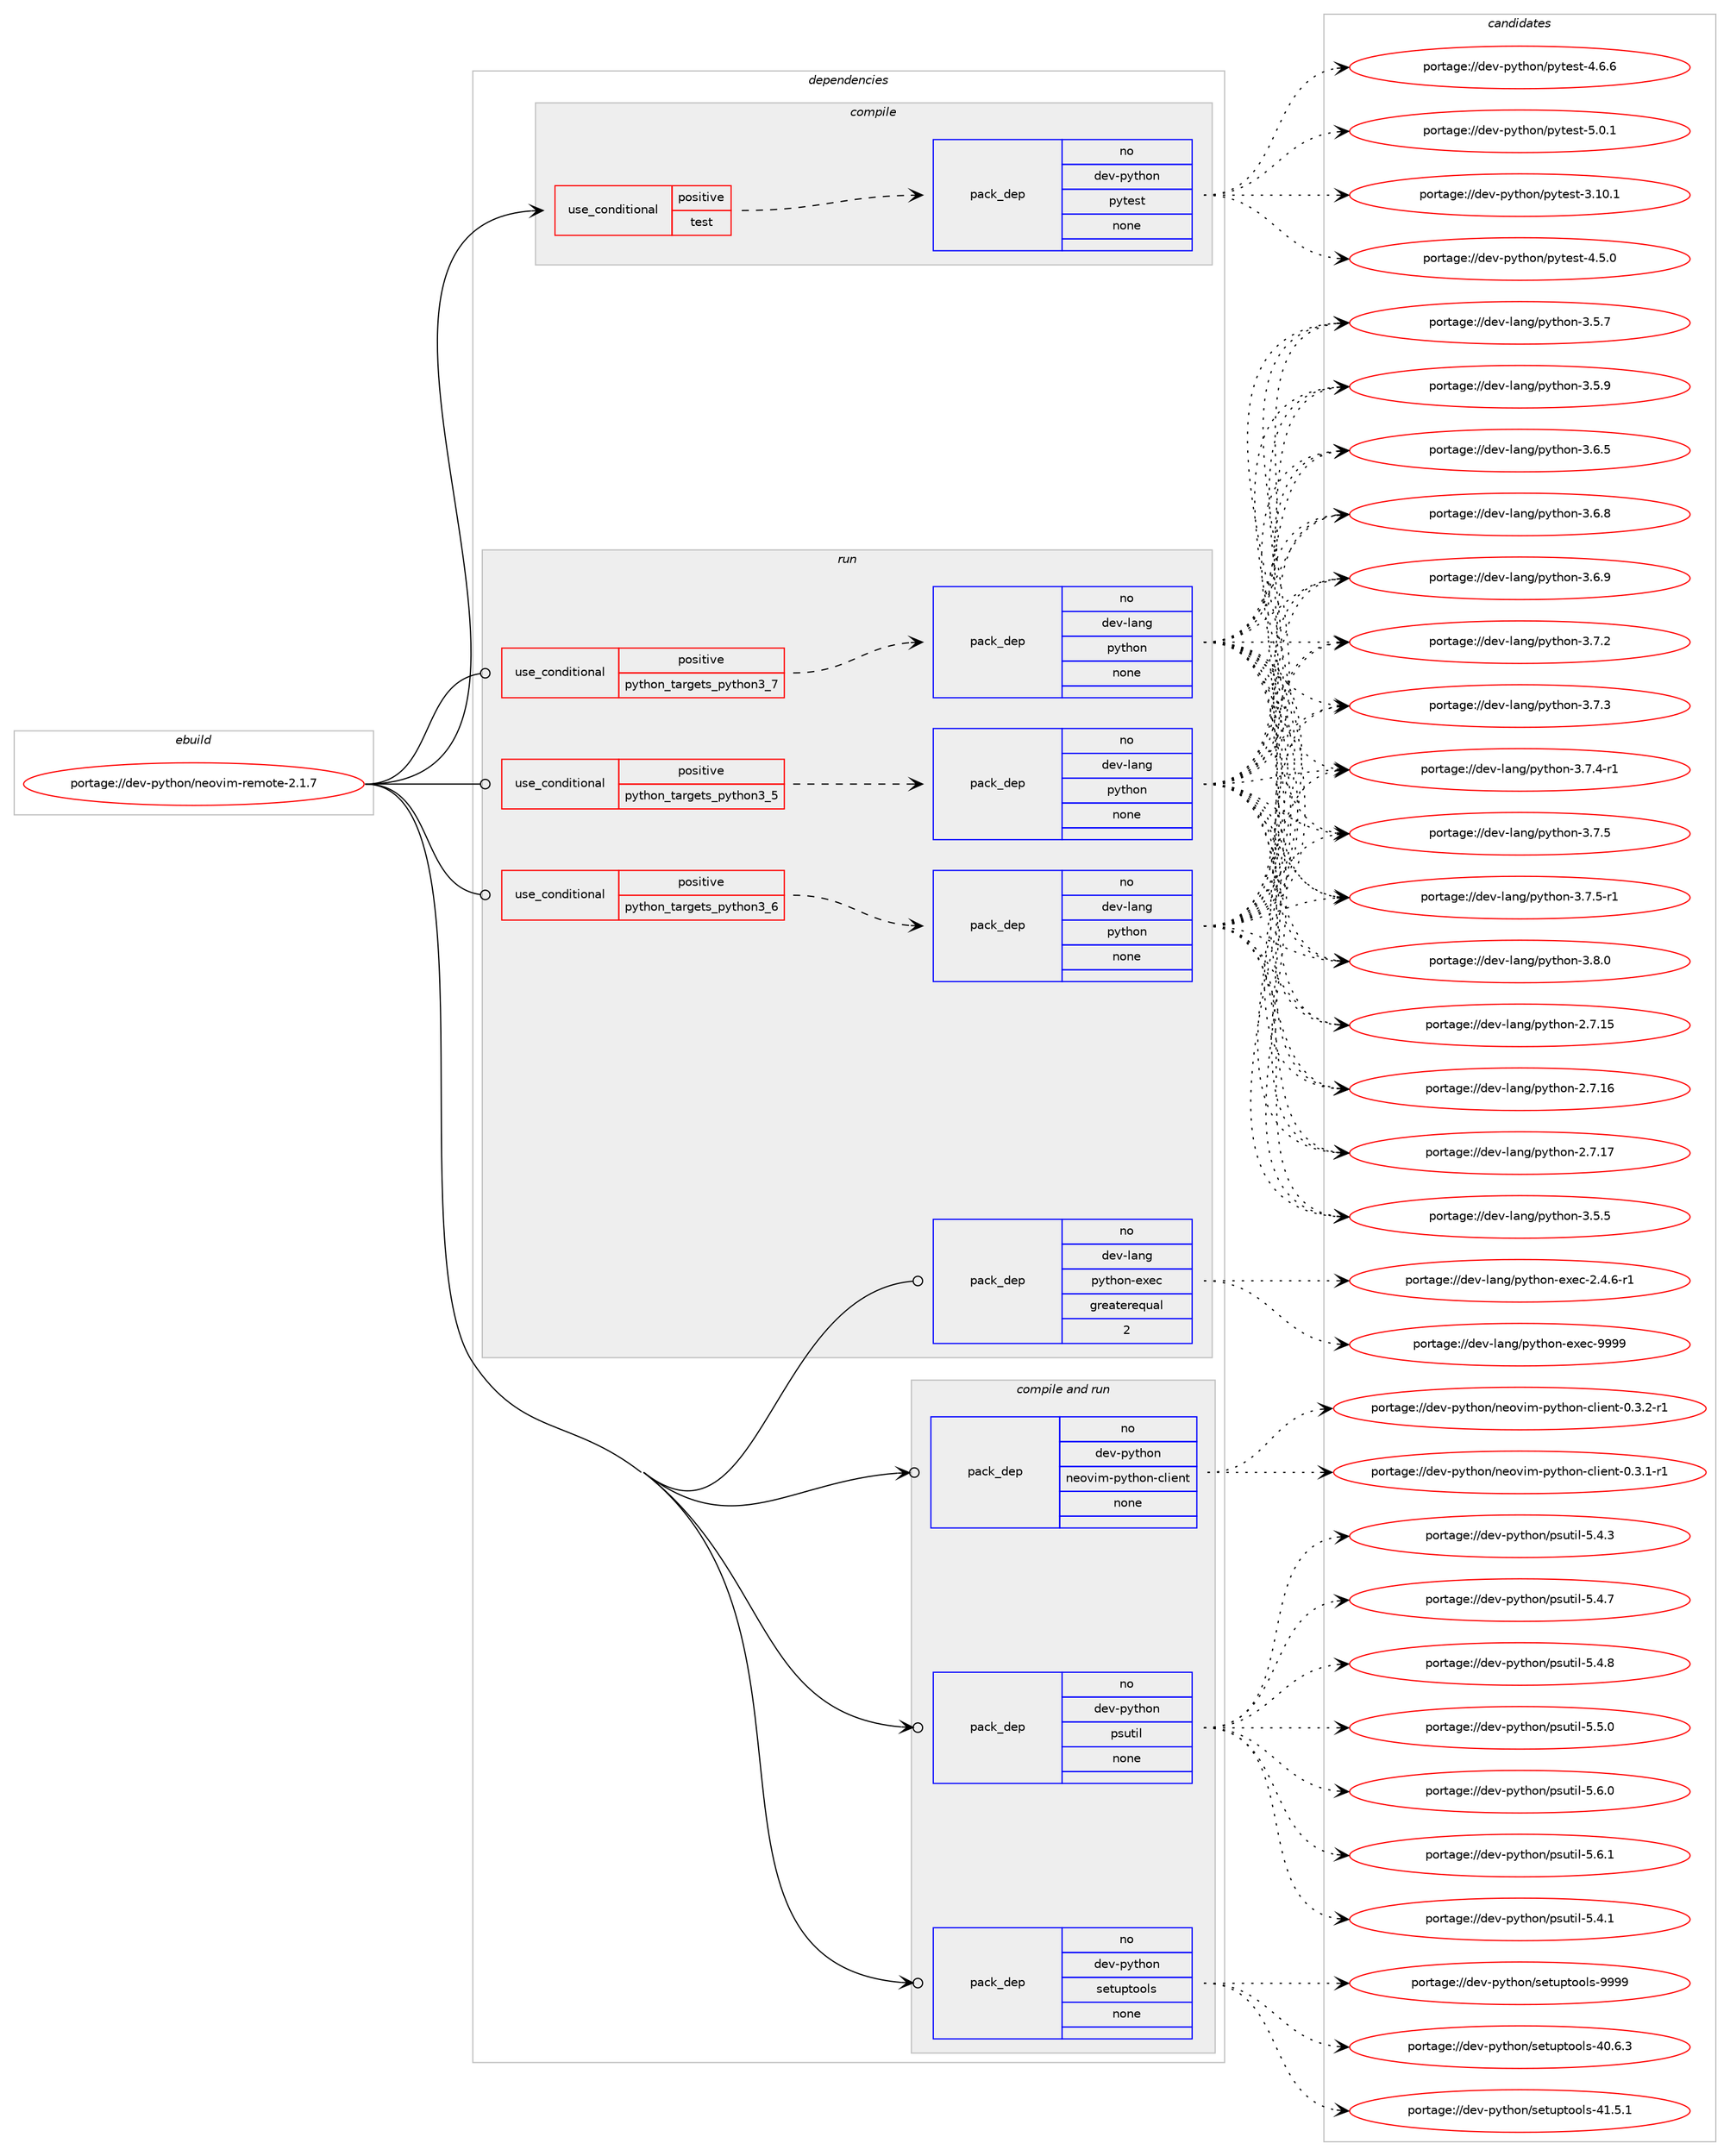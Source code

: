 digraph prolog {

# *************
# Graph options
# *************

newrank=true;
concentrate=true;
compound=true;
graph [rankdir=LR,fontname=Helvetica,fontsize=10,ranksep=1.5];#, ranksep=2.5, nodesep=0.2];
edge  [arrowhead=vee];
node  [fontname=Helvetica,fontsize=10];

# **********
# The ebuild
# **********

subgraph cluster_leftcol {
color=gray;
rank=same;
label=<<i>ebuild</i>>;
id [label="portage://dev-python/neovim-remote-2.1.7", color=red, width=4, href="../dev-python/neovim-remote-2.1.7.svg"];
}

# ****************
# The dependencies
# ****************

subgraph cluster_midcol {
color=gray;
label=<<i>dependencies</i>>;
subgraph cluster_compile {
fillcolor="#eeeeee";
style=filled;
label=<<i>compile</i>>;
subgraph cond32268 {
dependency151078 [label=<<TABLE BORDER="0" CELLBORDER="1" CELLSPACING="0" CELLPADDING="4"><TR><TD ROWSPAN="3" CELLPADDING="10">use_conditional</TD></TR><TR><TD>positive</TD></TR><TR><TD>test</TD></TR></TABLE>>, shape=none, color=red];
subgraph pack115484 {
dependency151079 [label=<<TABLE BORDER="0" CELLBORDER="1" CELLSPACING="0" CELLPADDING="4" WIDTH="220"><TR><TD ROWSPAN="6" CELLPADDING="30">pack_dep</TD></TR><TR><TD WIDTH="110">no</TD></TR><TR><TD>dev-python</TD></TR><TR><TD>pytest</TD></TR><TR><TD>none</TD></TR><TR><TD></TD></TR></TABLE>>, shape=none, color=blue];
}
dependency151078:e -> dependency151079:w [weight=20,style="dashed",arrowhead="vee"];
}
id:e -> dependency151078:w [weight=20,style="solid",arrowhead="vee"];
}
subgraph cluster_compileandrun {
fillcolor="#eeeeee";
style=filled;
label=<<i>compile and run</i>>;
subgraph pack115485 {
dependency151080 [label=<<TABLE BORDER="0" CELLBORDER="1" CELLSPACING="0" CELLPADDING="4" WIDTH="220"><TR><TD ROWSPAN="6" CELLPADDING="30">pack_dep</TD></TR><TR><TD WIDTH="110">no</TD></TR><TR><TD>dev-python</TD></TR><TR><TD>neovim-python-client</TD></TR><TR><TD>none</TD></TR><TR><TD></TD></TR></TABLE>>, shape=none, color=blue];
}
id:e -> dependency151080:w [weight=20,style="solid",arrowhead="odotvee"];
subgraph pack115486 {
dependency151081 [label=<<TABLE BORDER="0" CELLBORDER="1" CELLSPACING="0" CELLPADDING="4" WIDTH="220"><TR><TD ROWSPAN="6" CELLPADDING="30">pack_dep</TD></TR><TR><TD WIDTH="110">no</TD></TR><TR><TD>dev-python</TD></TR><TR><TD>psutil</TD></TR><TR><TD>none</TD></TR><TR><TD></TD></TR></TABLE>>, shape=none, color=blue];
}
id:e -> dependency151081:w [weight=20,style="solid",arrowhead="odotvee"];
subgraph pack115487 {
dependency151082 [label=<<TABLE BORDER="0" CELLBORDER="1" CELLSPACING="0" CELLPADDING="4" WIDTH="220"><TR><TD ROWSPAN="6" CELLPADDING="30">pack_dep</TD></TR><TR><TD WIDTH="110">no</TD></TR><TR><TD>dev-python</TD></TR><TR><TD>setuptools</TD></TR><TR><TD>none</TD></TR><TR><TD></TD></TR></TABLE>>, shape=none, color=blue];
}
id:e -> dependency151082:w [weight=20,style="solid",arrowhead="odotvee"];
}
subgraph cluster_run {
fillcolor="#eeeeee";
style=filled;
label=<<i>run</i>>;
subgraph cond32269 {
dependency151083 [label=<<TABLE BORDER="0" CELLBORDER="1" CELLSPACING="0" CELLPADDING="4"><TR><TD ROWSPAN="3" CELLPADDING="10">use_conditional</TD></TR><TR><TD>positive</TD></TR><TR><TD>python_targets_python3_5</TD></TR></TABLE>>, shape=none, color=red];
subgraph pack115488 {
dependency151084 [label=<<TABLE BORDER="0" CELLBORDER="1" CELLSPACING="0" CELLPADDING="4" WIDTH="220"><TR><TD ROWSPAN="6" CELLPADDING="30">pack_dep</TD></TR><TR><TD WIDTH="110">no</TD></TR><TR><TD>dev-lang</TD></TR><TR><TD>python</TD></TR><TR><TD>none</TD></TR><TR><TD></TD></TR></TABLE>>, shape=none, color=blue];
}
dependency151083:e -> dependency151084:w [weight=20,style="dashed",arrowhead="vee"];
}
id:e -> dependency151083:w [weight=20,style="solid",arrowhead="odot"];
subgraph cond32270 {
dependency151085 [label=<<TABLE BORDER="0" CELLBORDER="1" CELLSPACING="0" CELLPADDING="4"><TR><TD ROWSPAN="3" CELLPADDING="10">use_conditional</TD></TR><TR><TD>positive</TD></TR><TR><TD>python_targets_python3_6</TD></TR></TABLE>>, shape=none, color=red];
subgraph pack115489 {
dependency151086 [label=<<TABLE BORDER="0" CELLBORDER="1" CELLSPACING="0" CELLPADDING="4" WIDTH="220"><TR><TD ROWSPAN="6" CELLPADDING="30">pack_dep</TD></TR><TR><TD WIDTH="110">no</TD></TR><TR><TD>dev-lang</TD></TR><TR><TD>python</TD></TR><TR><TD>none</TD></TR><TR><TD></TD></TR></TABLE>>, shape=none, color=blue];
}
dependency151085:e -> dependency151086:w [weight=20,style="dashed",arrowhead="vee"];
}
id:e -> dependency151085:w [weight=20,style="solid",arrowhead="odot"];
subgraph cond32271 {
dependency151087 [label=<<TABLE BORDER="0" CELLBORDER="1" CELLSPACING="0" CELLPADDING="4"><TR><TD ROWSPAN="3" CELLPADDING="10">use_conditional</TD></TR><TR><TD>positive</TD></TR><TR><TD>python_targets_python3_7</TD></TR></TABLE>>, shape=none, color=red];
subgraph pack115490 {
dependency151088 [label=<<TABLE BORDER="0" CELLBORDER="1" CELLSPACING="0" CELLPADDING="4" WIDTH="220"><TR><TD ROWSPAN="6" CELLPADDING="30">pack_dep</TD></TR><TR><TD WIDTH="110">no</TD></TR><TR><TD>dev-lang</TD></TR><TR><TD>python</TD></TR><TR><TD>none</TD></TR><TR><TD></TD></TR></TABLE>>, shape=none, color=blue];
}
dependency151087:e -> dependency151088:w [weight=20,style="dashed",arrowhead="vee"];
}
id:e -> dependency151087:w [weight=20,style="solid",arrowhead="odot"];
subgraph pack115491 {
dependency151089 [label=<<TABLE BORDER="0" CELLBORDER="1" CELLSPACING="0" CELLPADDING="4" WIDTH="220"><TR><TD ROWSPAN="6" CELLPADDING="30">pack_dep</TD></TR><TR><TD WIDTH="110">no</TD></TR><TR><TD>dev-lang</TD></TR><TR><TD>python-exec</TD></TR><TR><TD>greaterequal</TD></TR><TR><TD>2</TD></TR></TABLE>>, shape=none, color=blue];
}
id:e -> dependency151089:w [weight=20,style="solid",arrowhead="odot"];
}
}

# **************
# The candidates
# **************

subgraph cluster_choices {
rank=same;
color=gray;
label=<<i>candidates</i>>;

subgraph choice115484 {
color=black;
nodesep=1;
choiceportage100101118451121211161041111104711212111610111511645514649484649 [label="portage://dev-python/pytest-3.10.1", color=red, width=4,href="../dev-python/pytest-3.10.1.svg"];
choiceportage1001011184511212111610411111047112121116101115116455246534648 [label="portage://dev-python/pytest-4.5.0", color=red, width=4,href="../dev-python/pytest-4.5.0.svg"];
choiceportage1001011184511212111610411111047112121116101115116455246544654 [label="portage://dev-python/pytest-4.6.6", color=red, width=4,href="../dev-python/pytest-4.6.6.svg"];
choiceportage1001011184511212111610411111047112121116101115116455346484649 [label="portage://dev-python/pytest-5.0.1", color=red, width=4,href="../dev-python/pytest-5.0.1.svg"];
dependency151079:e -> choiceportage100101118451121211161041111104711212111610111511645514649484649:w [style=dotted,weight="100"];
dependency151079:e -> choiceportage1001011184511212111610411111047112121116101115116455246534648:w [style=dotted,weight="100"];
dependency151079:e -> choiceportage1001011184511212111610411111047112121116101115116455246544654:w [style=dotted,weight="100"];
dependency151079:e -> choiceportage1001011184511212111610411111047112121116101115116455346484649:w [style=dotted,weight="100"];
}
subgraph choice115485 {
color=black;
nodesep=1;
choiceportage10010111845112121116104111110471101011111181051094511212111610411111045991081051011101164548465146494511449 [label="portage://dev-python/neovim-python-client-0.3.1-r1", color=red, width=4,href="../dev-python/neovim-python-client-0.3.1-r1.svg"];
choiceportage10010111845112121116104111110471101011111181051094511212111610411111045991081051011101164548465146504511449 [label="portage://dev-python/neovim-python-client-0.3.2-r1", color=red, width=4,href="../dev-python/neovim-python-client-0.3.2-r1.svg"];
dependency151080:e -> choiceportage10010111845112121116104111110471101011111181051094511212111610411111045991081051011101164548465146494511449:w [style=dotted,weight="100"];
dependency151080:e -> choiceportage10010111845112121116104111110471101011111181051094511212111610411111045991081051011101164548465146504511449:w [style=dotted,weight="100"];
}
subgraph choice115486 {
color=black;
nodesep=1;
choiceportage1001011184511212111610411111047112115117116105108455346524649 [label="portage://dev-python/psutil-5.4.1", color=red, width=4,href="../dev-python/psutil-5.4.1.svg"];
choiceportage1001011184511212111610411111047112115117116105108455346524651 [label="portage://dev-python/psutil-5.4.3", color=red, width=4,href="../dev-python/psutil-5.4.3.svg"];
choiceportage1001011184511212111610411111047112115117116105108455346524655 [label="portage://dev-python/psutil-5.4.7", color=red, width=4,href="../dev-python/psutil-5.4.7.svg"];
choiceportage1001011184511212111610411111047112115117116105108455346524656 [label="portage://dev-python/psutil-5.4.8", color=red, width=4,href="../dev-python/psutil-5.4.8.svg"];
choiceportage1001011184511212111610411111047112115117116105108455346534648 [label="portage://dev-python/psutil-5.5.0", color=red, width=4,href="../dev-python/psutil-5.5.0.svg"];
choiceportage1001011184511212111610411111047112115117116105108455346544648 [label="portage://dev-python/psutil-5.6.0", color=red, width=4,href="../dev-python/psutil-5.6.0.svg"];
choiceportage1001011184511212111610411111047112115117116105108455346544649 [label="portage://dev-python/psutil-5.6.1", color=red, width=4,href="../dev-python/psutil-5.6.1.svg"];
dependency151081:e -> choiceportage1001011184511212111610411111047112115117116105108455346524649:w [style=dotted,weight="100"];
dependency151081:e -> choiceportage1001011184511212111610411111047112115117116105108455346524651:w [style=dotted,weight="100"];
dependency151081:e -> choiceportage1001011184511212111610411111047112115117116105108455346524655:w [style=dotted,weight="100"];
dependency151081:e -> choiceportage1001011184511212111610411111047112115117116105108455346524656:w [style=dotted,weight="100"];
dependency151081:e -> choiceportage1001011184511212111610411111047112115117116105108455346534648:w [style=dotted,weight="100"];
dependency151081:e -> choiceportage1001011184511212111610411111047112115117116105108455346544648:w [style=dotted,weight="100"];
dependency151081:e -> choiceportage1001011184511212111610411111047112115117116105108455346544649:w [style=dotted,weight="100"];
}
subgraph choice115487 {
color=black;
nodesep=1;
choiceportage100101118451121211161041111104711510111611711211611111110811545524846544651 [label="portage://dev-python/setuptools-40.6.3", color=red, width=4,href="../dev-python/setuptools-40.6.3.svg"];
choiceportage100101118451121211161041111104711510111611711211611111110811545524946534649 [label="portage://dev-python/setuptools-41.5.1", color=red, width=4,href="../dev-python/setuptools-41.5.1.svg"];
choiceportage10010111845112121116104111110471151011161171121161111111081154557575757 [label="portage://dev-python/setuptools-9999", color=red, width=4,href="../dev-python/setuptools-9999.svg"];
dependency151082:e -> choiceportage100101118451121211161041111104711510111611711211611111110811545524846544651:w [style=dotted,weight="100"];
dependency151082:e -> choiceportage100101118451121211161041111104711510111611711211611111110811545524946534649:w [style=dotted,weight="100"];
dependency151082:e -> choiceportage10010111845112121116104111110471151011161171121161111111081154557575757:w [style=dotted,weight="100"];
}
subgraph choice115488 {
color=black;
nodesep=1;
choiceportage10010111845108971101034711212111610411111045504655464953 [label="portage://dev-lang/python-2.7.15", color=red, width=4,href="../dev-lang/python-2.7.15.svg"];
choiceportage10010111845108971101034711212111610411111045504655464954 [label="portage://dev-lang/python-2.7.16", color=red, width=4,href="../dev-lang/python-2.7.16.svg"];
choiceportage10010111845108971101034711212111610411111045504655464955 [label="portage://dev-lang/python-2.7.17", color=red, width=4,href="../dev-lang/python-2.7.17.svg"];
choiceportage100101118451089711010347112121116104111110455146534653 [label="portage://dev-lang/python-3.5.5", color=red, width=4,href="../dev-lang/python-3.5.5.svg"];
choiceportage100101118451089711010347112121116104111110455146534655 [label="portage://dev-lang/python-3.5.7", color=red, width=4,href="../dev-lang/python-3.5.7.svg"];
choiceportage100101118451089711010347112121116104111110455146534657 [label="portage://dev-lang/python-3.5.9", color=red, width=4,href="../dev-lang/python-3.5.9.svg"];
choiceportage100101118451089711010347112121116104111110455146544653 [label="portage://dev-lang/python-3.6.5", color=red, width=4,href="../dev-lang/python-3.6.5.svg"];
choiceportage100101118451089711010347112121116104111110455146544656 [label="portage://dev-lang/python-3.6.8", color=red, width=4,href="../dev-lang/python-3.6.8.svg"];
choiceportage100101118451089711010347112121116104111110455146544657 [label="portage://dev-lang/python-3.6.9", color=red, width=4,href="../dev-lang/python-3.6.9.svg"];
choiceportage100101118451089711010347112121116104111110455146554650 [label="portage://dev-lang/python-3.7.2", color=red, width=4,href="../dev-lang/python-3.7.2.svg"];
choiceportage100101118451089711010347112121116104111110455146554651 [label="portage://dev-lang/python-3.7.3", color=red, width=4,href="../dev-lang/python-3.7.3.svg"];
choiceportage1001011184510897110103471121211161041111104551465546524511449 [label="portage://dev-lang/python-3.7.4-r1", color=red, width=4,href="../dev-lang/python-3.7.4-r1.svg"];
choiceportage100101118451089711010347112121116104111110455146554653 [label="portage://dev-lang/python-3.7.5", color=red, width=4,href="../dev-lang/python-3.7.5.svg"];
choiceportage1001011184510897110103471121211161041111104551465546534511449 [label="portage://dev-lang/python-3.7.5-r1", color=red, width=4,href="../dev-lang/python-3.7.5-r1.svg"];
choiceportage100101118451089711010347112121116104111110455146564648 [label="portage://dev-lang/python-3.8.0", color=red, width=4,href="../dev-lang/python-3.8.0.svg"];
dependency151084:e -> choiceportage10010111845108971101034711212111610411111045504655464953:w [style=dotted,weight="100"];
dependency151084:e -> choiceportage10010111845108971101034711212111610411111045504655464954:w [style=dotted,weight="100"];
dependency151084:e -> choiceportage10010111845108971101034711212111610411111045504655464955:w [style=dotted,weight="100"];
dependency151084:e -> choiceportage100101118451089711010347112121116104111110455146534653:w [style=dotted,weight="100"];
dependency151084:e -> choiceportage100101118451089711010347112121116104111110455146534655:w [style=dotted,weight="100"];
dependency151084:e -> choiceportage100101118451089711010347112121116104111110455146534657:w [style=dotted,weight="100"];
dependency151084:e -> choiceportage100101118451089711010347112121116104111110455146544653:w [style=dotted,weight="100"];
dependency151084:e -> choiceportage100101118451089711010347112121116104111110455146544656:w [style=dotted,weight="100"];
dependency151084:e -> choiceportage100101118451089711010347112121116104111110455146544657:w [style=dotted,weight="100"];
dependency151084:e -> choiceportage100101118451089711010347112121116104111110455146554650:w [style=dotted,weight="100"];
dependency151084:e -> choiceportage100101118451089711010347112121116104111110455146554651:w [style=dotted,weight="100"];
dependency151084:e -> choiceportage1001011184510897110103471121211161041111104551465546524511449:w [style=dotted,weight="100"];
dependency151084:e -> choiceportage100101118451089711010347112121116104111110455146554653:w [style=dotted,weight="100"];
dependency151084:e -> choiceportage1001011184510897110103471121211161041111104551465546534511449:w [style=dotted,weight="100"];
dependency151084:e -> choiceportage100101118451089711010347112121116104111110455146564648:w [style=dotted,weight="100"];
}
subgraph choice115489 {
color=black;
nodesep=1;
choiceportage10010111845108971101034711212111610411111045504655464953 [label="portage://dev-lang/python-2.7.15", color=red, width=4,href="../dev-lang/python-2.7.15.svg"];
choiceportage10010111845108971101034711212111610411111045504655464954 [label="portage://dev-lang/python-2.7.16", color=red, width=4,href="../dev-lang/python-2.7.16.svg"];
choiceportage10010111845108971101034711212111610411111045504655464955 [label="portage://dev-lang/python-2.7.17", color=red, width=4,href="../dev-lang/python-2.7.17.svg"];
choiceportage100101118451089711010347112121116104111110455146534653 [label="portage://dev-lang/python-3.5.5", color=red, width=4,href="../dev-lang/python-3.5.5.svg"];
choiceportage100101118451089711010347112121116104111110455146534655 [label="portage://dev-lang/python-3.5.7", color=red, width=4,href="../dev-lang/python-3.5.7.svg"];
choiceportage100101118451089711010347112121116104111110455146534657 [label="portage://dev-lang/python-3.5.9", color=red, width=4,href="../dev-lang/python-3.5.9.svg"];
choiceportage100101118451089711010347112121116104111110455146544653 [label="portage://dev-lang/python-3.6.5", color=red, width=4,href="../dev-lang/python-3.6.5.svg"];
choiceportage100101118451089711010347112121116104111110455146544656 [label="portage://dev-lang/python-3.6.8", color=red, width=4,href="../dev-lang/python-3.6.8.svg"];
choiceportage100101118451089711010347112121116104111110455146544657 [label="portage://dev-lang/python-3.6.9", color=red, width=4,href="../dev-lang/python-3.6.9.svg"];
choiceportage100101118451089711010347112121116104111110455146554650 [label="portage://dev-lang/python-3.7.2", color=red, width=4,href="../dev-lang/python-3.7.2.svg"];
choiceportage100101118451089711010347112121116104111110455146554651 [label="portage://dev-lang/python-3.7.3", color=red, width=4,href="../dev-lang/python-3.7.3.svg"];
choiceportage1001011184510897110103471121211161041111104551465546524511449 [label="portage://dev-lang/python-3.7.4-r1", color=red, width=4,href="../dev-lang/python-3.7.4-r1.svg"];
choiceportage100101118451089711010347112121116104111110455146554653 [label="portage://dev-lang/python-3.7.5", color=red, width=4,href="../dev-lang/python-3.7.5.svg"];
choiceportage1001011184510897110103471121211161041111104551465546534511449 [label="portage://dev-lang/python-3.7.5-r1", color=red, width=4,href="../dev-lang/python-3.7.5-r1.svg"];
choiceportage100101118451089711010347112121116104111110455146564648 [label="portage://dev-lang/python-3.8.0", color=red, width=4,href="../dev-lang/python-3.8.0.svg"];
dependency151086:e -> choiceportage10010111845108971101034711212111610411111045504655464953:w [style=dotted,weight="100"];
dependency151086:e -> choiceportage10010111845108971101034711212111610411111045504655464954:w [style=dotted,weight="100"];
dependency151086:e -> choiceportage10010111845108971101034711212111610411111045504655464955:w [style=dotted,weight="100"];
dependency151086:e -> choiceportage100101118451089711010347112121116104111110455146534653:w [style=dotted,weight="100"];
dependency151086:e -> choiceportage100101118451089711010347112121116104111110455146534655:w [style=dotted,weight="100"];
dependency151086:e -> choiceportage100101118451089711010347112121116104111110455146534657:w [style=dotted,weight="100"];
dependency151086:e -> choiceportage100101118451089711010347112121116104111110455146544653:w [style=dotted,weight="100"];
dependency151086:e -> choiceportage100101118451089711010347112121116104111110455146544656:w [style=dotted,weight="100"];
dependency151086:e -> choiceportage100101118451089711010347112121116104111110455146544657:w [style=dotted,weight="100"];
dependency151086:e -> choiceportage100101118451089711010347112121116104111110455146554650:w [style=dotted,weight="100"];
dependency151086:e -> choiceportage100101118451089711010347112121116104111110455146554651:w [style=dotted,weight="100"];
dependency151086:e -> choiceportage1001011184510897110103471121211161041111104551465546524511449:w [style=dotted,weight="100"];
dependency151086:e -> choiceportage100101118451089711010347112121116104111110455146554653:w [style=dotted,weight="100"];
dependency151086:e -> choiceportage1001011184510897110103471121211161041111104551465546534511449:w [style=dotted,weight="100"];
dependency151086:e -> choiceportage100101118451089711010347112121116104111110455146564648:w [style=dotted,weight="100"];
}
subgraph choice115490 {
color=black;
nodesep=1;
choiceportage10010111845108971101034711212111610411111045504655464953 [label="portage://dev-lang/python-2.7.15", color=red, width=4,href="../dev-lang/python-2.7.15.svg"];
choiceportage10010111845108971101034711212111610411111045504655464954 [label="portage://dev-lang/python-2.7.16", color=red, width=4,href="../dev-lang/python-2.7.16.svg"];
choiceportage10010111845108971101034711212111610411111045504655464955 [label="portage://dev-lang/python-2.7.17", color=red, width=4,href="../dev-lang/python-2.7.17.svg"];
choiceportage100101118451089711010347112121116104111110455146534653 [label="portage://dev-lang/python-3.5.5", color=red, width=4,href="../dev-lang/python-3.5.5.svg"];
choiceportage100101118451089711010347112121116104111110455146534655 [label="portage://dev-lang/python-3.5.7", color=red, width=4,href="../dev-lang/python-3.5.7.svg"];
choiceportage100101118451089711010347112121116104111110455146534657 [label="portage://dev-lang/python-3.5.9", color=red, width=4,href="../dev-lang/python-3.5.9.svg"];
choiceportage100101118451089711010347112121116104111110455146544653 [label="portage://dev-lang/python-3.6.5", color=red, width=4,href="../dev-lang/python-3.6.5.svg"];
choiceportage100101118451089711010347112121116104111110455146544656 [label="portage://dev-lang/python-3.6.8", color=red, width=4,href="../dev-lang/python-3.6.8.svg"];
choiceportage100101118451089711010347112121116104111110455146544657 [label="portage://dev-lang/python-3.6.9", color=red, width=4,href="../dev-lang/python-3.6.9.svg"];
choiceportage100101118451089711010347112121116104111110455146554650 [label="portage://dev-lang/python-3.7.2", color=red, width=4,href="../dev-lang/python-3.7.2.svg"];
choiceportage100101118451089711010347112121116104111110455146554651 [label="portage://dev-lang/python-3.7.3", color=red, width=4,href="../dev-lang/python-3.7.3.svg"];
choiceportage1001011184510897110103471121211161041111104551465546524511449 [label="portage://dev-lang/python-3.7.4-r1", color=red, width=4,href="../dev-lang/python-3.7.4-r1.svg"];
choiceportage100101118451089711010347112121116104111110455146554653 [label="portage://dev-lang/python-3.7.5", color=red, width=4,href="../dev-lang/python-3.7.5.svg"];
choiceportage1001011184510897110103471121211161041111104551465546534511449 [label="portage://dev-lang/python-3.7.5-r1", color=red, width=4,href="../dev-lang/python-3.7.5-r1.svg"];
choiceportage100101118451089711010347112121116104111110455146564648 [label="portage://dev-lang/python-3.8.0", color=red, width=4,href="../dev-lang/python-3.8.0.svg"];
dependency151088:e -> choiceportage10010111845108971101034711212111610411111045504655464953:w [style=dotted,weight="100"];
dependency151088:e -> choiceportage10010111845108971101034711212111610411111045504655464954:w [style=dotted,weight="100"];
dependency151088:e -> choiceportage10010111845108971101034711212111610411111045504655464955:w [style=dotted,weight="100"];
dependency151088:e -> choiceportage100101118451089711010347112121116104111110455146534653:w [style=dotted,weight="100"];
dependency151088:e -> choiceportage100101118451089711010347112121116104111110455146534655:w [style=dotted,weight="100"];
dependency151088:e -> choiceportage100101118451089711010347112121116104111110455146534657:w [style=dotted,weight="100"];
dependency151088:e -> choiceportage100101118451089711010347112121116104111110455146544653:w [style=dotted,weight="100"];
dependency151088:e -> choiceportage100101118451089711010347112121116104111110455146544656:w [style=dotted,weight="100"];
dependency151088:e -> choiceportage100101118451089711010347112121116104111110455146544657:w [style=dotted,weight="100"];
dependency151088:e -> choiceportage100101118451089711010347112121116104111110455146554650:w [style=dotted,weight="100"];
dependency151088:e -> choiceportage100101118451089711010347112121116104111110455146554651:w [style=dotted,weight="100"];
dependency151088:e -> choiceportage1001011184510897110103471121211161041111104551465546524511449:w [style=dotted,weight="100"];
dependency151088:e -> choiceportage100101118451089711010347112121116104111110455146554653:w [style=dotted,weight="100"];
dependency151088:e -> choiceportage1001011184510897110103471121211161041111104551465546534511449:w [style=dotted,weight="100"];
dependency151088:e -> choiceportage100101118451089711010347112121116104111110455146564648:w [style=dotted,weight="100"];
}
subgraph choice115491 {
color=black;
nodesep=1;
choiceportage10010111845108971101034711212111610411111045101120101994550465246544511449 [label="portage://dev-lang/python-exec-2.4.6-r1", color=red, width=4,href="../dev-lang/python-exec-2.4.6-r1.svg"];
choiceportage10010111845108971101034711212111610411111045101120101994557575757 [label="portage://dev-lang/python-exec-9999", color=red, width=4,href="../dev-lang/python-exec-9999.svg"];
dependency151089:e -> choiceportage10010111845108971101034711212111610411111045101120101994550465246544511449:w [style=dotted,weight="100"];
dependency151089:e -> choiceportage10010111845108971101034711212111610411111045101120101994557575757:w [style=dotted,weight="100"];
}
}

}
